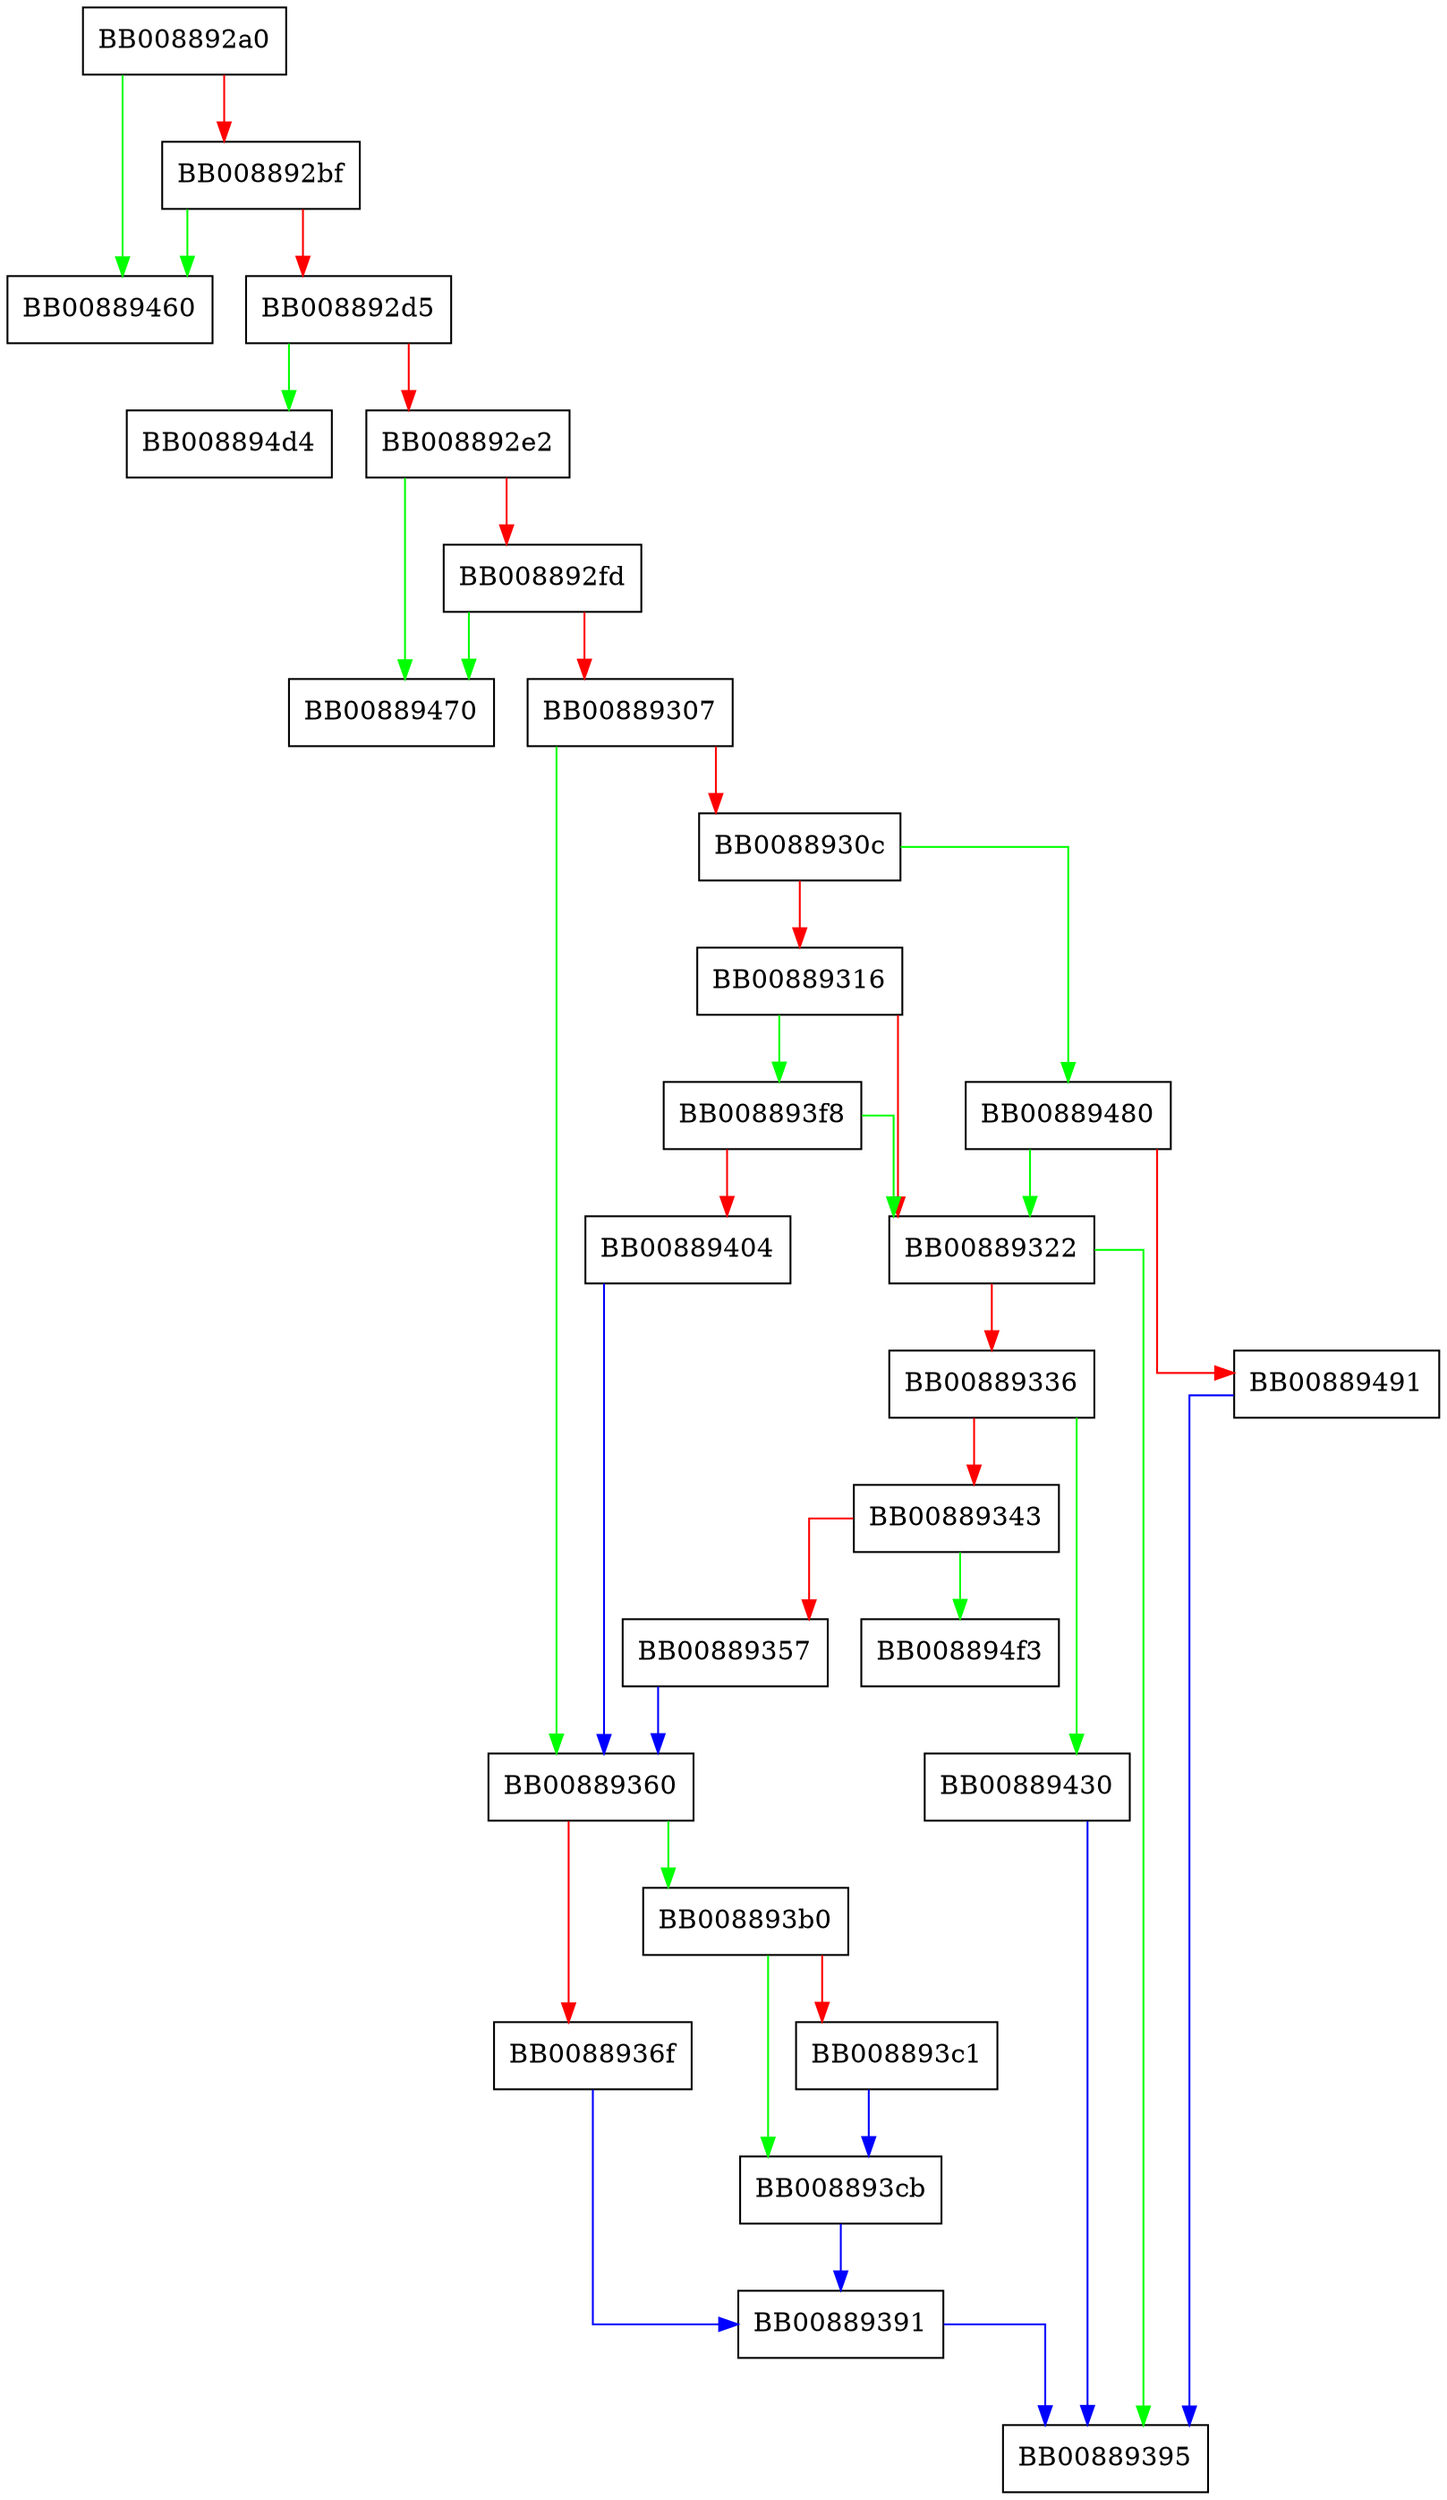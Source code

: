 digraph _int_realloc {
  node [shape="box"];
  graph [splines=ortho];
  BB008892a0 -> BB00889460 [color="green"];
  BB008892a0 -> BB008892bf [color="red"];
  BB008892bf -> BB00889460 [color="green"];
  BB008892bf -> BB008892d5 [color="red"];
  BB008892d5 -> BB008894d4 [color="green"];
  BB008892d5 -> BB008892e2 [color="red"];
  BB008892e2 -> BB00889470 [color="green"];
  BB008892e2 -> BB008892fd [color="red"];
  BB008892fd -> BB00889470 [color="green"];
  BB008892fd -> BB00889307 [color="red"];
  BB00889307 -> BB00889360 [color="green"];
  BB00889307 -> BB0088930c [color="red"];
  BB0088930c -> BB00889480 [color="green"];
  BB0088930c -> BB00889316 [color="red"];
  BB00889316 -> BB008893f8 [color="green"];
  BB00889316 -> BB00889322 [color="red"];
  BB00889322 -> BB00889395 [color="green"];
  BB00889322 -> BB00889336 [color="red"];
  BB00889336 -> BB00889430 [color="green"];
  BB00889336 -> BB00889343 [color="red"];
  BB00889343 -> BB008894f3 [color="green"];
  BB00889343 -> BB00889357 [color="red"];
  BB00889357 -> BB00889360 [color="blue"];
  BB00889360 -> BB008893b0 [color="green"];
  BB00889360 -> BB0088936f [color="red"];
  BB0088936f -> BB00889391 [color="blue"];
  BB00889391 -> BB00889395 [color="blue"];
  BB008893b0 -> BB008893cb [color="green"];
  BB008893b0 -> BB008893c1 [color="red"];
  BB008893c1 -> BB008893cb [color="blue"];
  BB008893cb -> BB00889391 [color="blue"];
  BB008893f8 -> BB00889322 [color="green"];
  BB008893f8 -> BB00889404 [color="red"];
  BB00889404 -> BB00889360 [color="blue"];
  BB00889430 -> BB00889395 [color="blue"];
  BB00889480 -> BB00889322 [color="green"];
  BB00889480 -> BB00889491 [color="red"];
  BB00889491 -> BB00889395 [color="blue"];
}